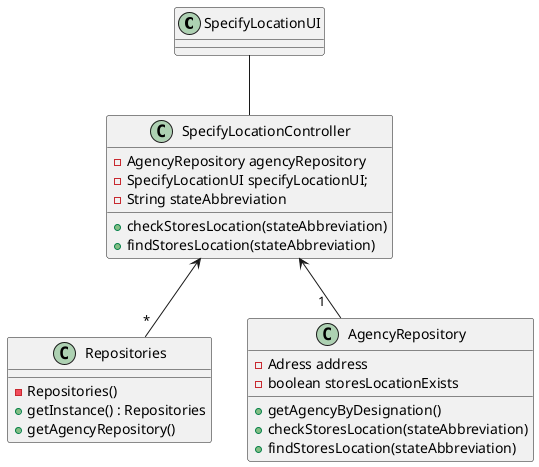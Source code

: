 @startuml
skinparam monochrome false
skinparam packageStyle rectangle
'skinparam shadowing false
'skinparam linetype polyline
'skinparam linetype orto

skinparam classAttributeIconSize 10

class SpecifyLocationUI{}

class SpecifyLocationController{
-AgencyRepository agencyRepository
-SpecifyLocationUI specifyLocationUI;
-String stateAbbreviation
+checkStoresLocation(stateAbbreviation)
+findStoresLocation(stateAbbreviation)
}

class Repositories{
-Repositories()
+getInstance() : Repositories
+getAgencyRepository()
}

class AgencyRepository{
-Adress address
-boolean storesLocationExists
+getAgencyByDesignation()
+checkStoresLocation(stateAbbreviation)
+findStoresLocation(stateAbbreviation)
}


SpecifyLocationUI -- SpecifyLocationController
SpecifyLocationController <-- "*" Repositories
SpecifyLocationController <-- "1   " AgencyRepository


@enduml